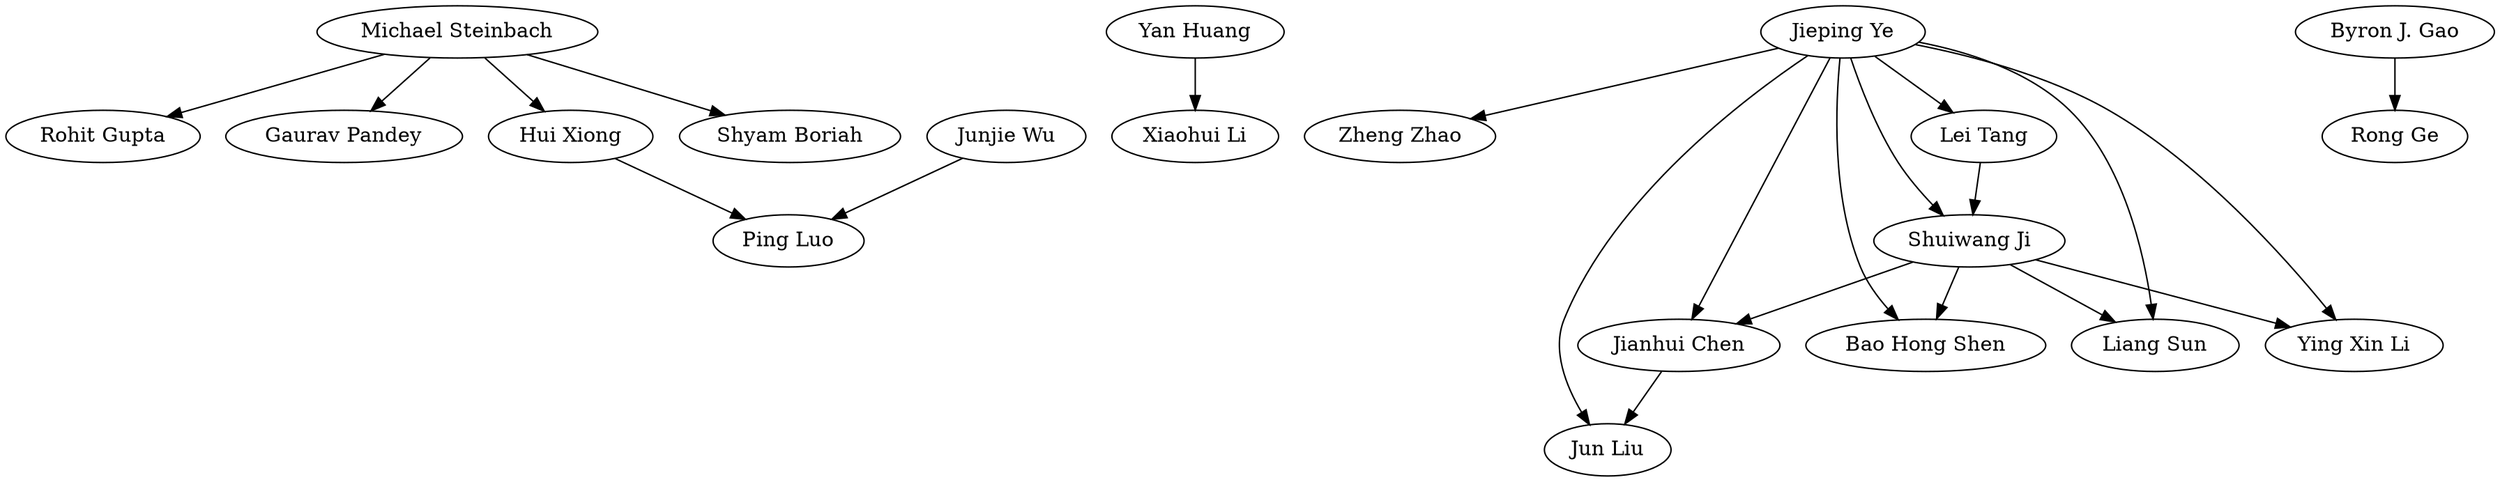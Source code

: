 strict digraph G{
"Michael Steinbach" -> "Rohit Gupta"
"Yan Huang" -> "Xiaohui Li"
"Jieping Ye" -> "Zheng Zhao"
"Jieping Ye" -> "Shuiwang Ji"
"Byron J. Gao" -> "Rong Ge"
"Jieping Ye" -> "Bao Hong Shen"
"Jieping Ye" -> "Lei Tang"
"Michael Steinbach" -> "Gaurav Pandey"
"Jieping Ye" -> "Jianhui Chen"
"Michael Steinbach" -> "Hui Xiong"
"Michael Steinbach" -> "Shyam Boriah"
"Jianhui Chen" -> "Jun Liu"
"Junjie Wu" -> "Ping Luo"
"Shuiwang Ji" -> "Liang Sun"
"Jieping Ye" -> "Jun Liu"
"Jieping Ye" -> "Liang Sun"
"Jieping Ye" -> "Ying Xin Li"
"Lei Tang" -> "Shuiwang Ji"
"Shuiwang Ji" -> "Jianhui Chen"
"Shuiwang Ji" -> "Ying Xin Li"
"Hui Xiong" -> "Ping Luo"
"Shuiwang Ji" -> "Bao Hong Shen"
}